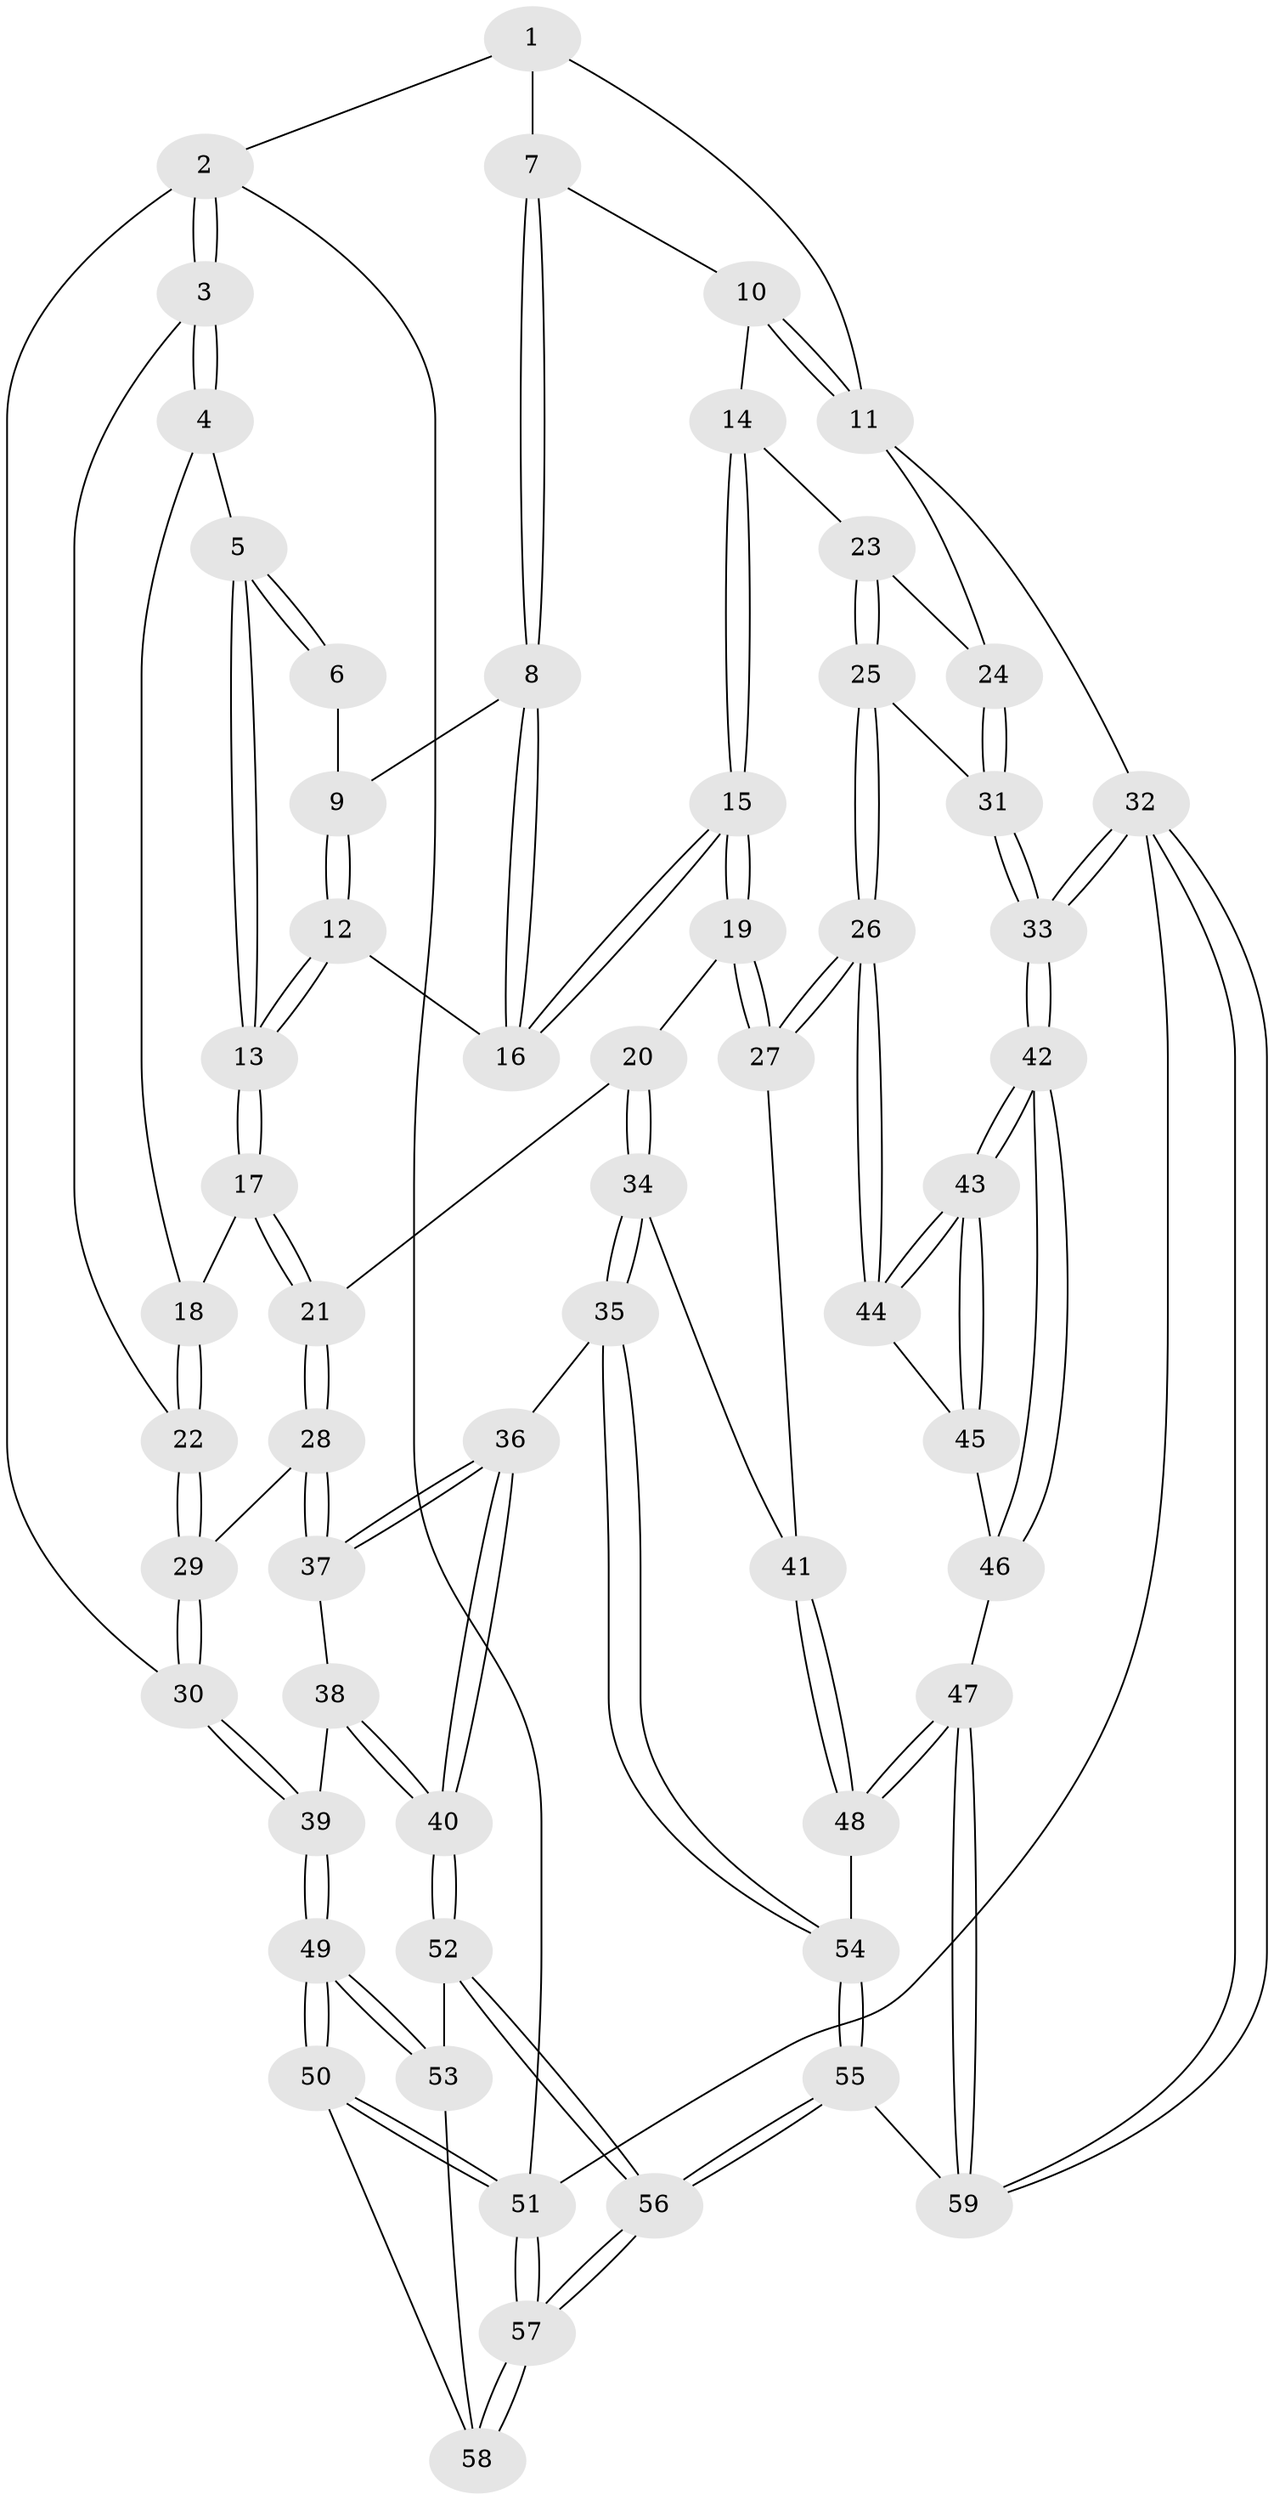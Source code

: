 // coarse degree distribution, {4: 0.5588235294117647, 6: 0.029411764705882353, 5: 0.20588235294117646, 3: 0.17647058823529413, 7: 0.029411764705882353}
// Generated by graph-tools (version 1.1) at 2025/42/03/06/25 10:42:33]
// undirected, 59 vertices, 144 edges
graph export_dot {
graph [start="1"]
  node [color=gray90,style=filled];
  1 [pos="+0.7909978073860063+0"];
  2 [pos="+0+0"];
  3 [pos="+0+0"];
  4 [pos="+0+0"];
  5 [pos="+0.04516874446975859+0"];
  6 [pos="+0.46588809152746113+0"];
  7 [pos="+0.7927180886609176+0"];
  8 [pos="+0.6673514894453924+0.09255899550140591"];
  9 [pos="+0.5565356632391028+0.07996644050531072"];
  10 [pos="+0.8806625759730848+0.06389220591673644"];
  11 [pos="+1+0"];
  12 [pos="+0.4605401297827827+0.19273953705566538"];
  13 [pos="+0.36321450298739427+0.24555725712684504"];
  14 [pos="+0.8855157386527962+0.24330621987982776"];
  15 [pos="+0.767189390888297+0.28077048343599176"];
  16 [pos="+0.7133508264756456+0.21844519615702643"];
  17 [pos="+0.3657042920371511+0.2660881495813465"];
  18 [pos="+0.14929539337479064+0.3440019030923874"];
  19 [pos="+0.6241566300025052+0.5143066658233868"];
  20 [pos="+0.47133538955749404+0.4369313266650969"];
  21 [pos="+0.40136391713822817+0.389208667893104"];
  22 [pos="+0.09843664069341271+0.3985243026442666"];
  23 [pos="+0.9357717153049513+0.2605154376183607"];
  24 [pos="+1+0.28356232711705204"];
  25 [pos="+0.9117466850943691+0.5895309080702669"];
  26 [pos="+0.7718911579137568+0.6374093319300519"];
  27 [pos="+0.6488922401509437+0.5748551456526031"];
  28 [pos="+0.21672447368389933+0.5176665735913683"];
  29 [pos="+0.0946678231317983+0.4708484501675279"];
  30 [pos="+0+0.5577910777320838"];
  31 [pos="+1+0.5812691764456651"];
  32 [pos="+1+1"];
  33 [pos="+1+1"];
  34 [pos="+0.2860178379040951+0.7544705082082093"];
  35 [pos="+0.27251722959255775+0.7621895364236471"];
  36 [pos="+0.24862350782318027+0.7550046007020423"];
  37 [pos="+0.2141850496642498+0.6415613478452419"];
  38 [pos="+0.04889683339135942+0.6413194685832551"];
  39 [pos="+0+0.5749583778319185"];
  40 [pos="+0.15184809740874022+0.8151330010675832"];
  41 [pos="+0.5990804045764464+0.6422613153902795"];
  42 [pos="+1+1"];
  43 [pos="+0.9188376412190525+0.9015593992099299"];
  44 [pos="+0.7965166426799862+0.7086116620382399"];
  45 [pos="+0.684128578316335+0.8986425565992461"];
  46 [pos="+0.6584265716698764+0.9238330318052287"];
  47 [pos="+0.5869949063327259+0.9525108647562479"];
  48 [pos="+0.5400224308150721+0.8724987124421034"];
  49 [pos="+0+0.7323402752072083"];
  50 [pos="+0+0.8946229734290315"];
  51 [pos="+0+1"];
  52 [pos="+0.15061918130857177+0.8160655088077753"];
  53 [pos="+0.09422148515945583+0.8203466165712394"];
  54 [pos="+0.3598554518657695+0.8797540405408322"];
  55 [pos="+0.2892481999847077+1"];
  56 [pos="+0.20077932683648295+1"];
  57 [pos="+0.08217328260290788+1"];
  58 [pos="+0.044337078877078946+0.9393856606401849"];
  59 [pos="+0.5802668567942183+1"];
  1 -- 2;
  1 -- 7;
  1 -- 11;
  2 -- 3;
  2 -- 3;
  2 -- 30;
  2 -- 51;
  3 -- 4;
  3 -- 4;
  3 -- 22;
  4 -- 5;
  4 -- 18;
  5 -- 6;
  5 -- 6;
  5 -- 13;
  5 -- 13;
  6 -- 9;
  7 -- 8;
  7 -- 8;
  7 -- 10;
  8 -- 9;
  8 -- 16;
  8 -- 16;
  9 -- 12;
  9 -- 12;
  10 -- 11;
  10 -- 11;
  10 -- 14;
  11 -- 24;
  11 -- 32;
  12 -- 13;
  12 -- 13;
  12 -- 16;
  13 -- 17;
  13 -- 17;
  14 -- 15;
  14 -- 15;
  14 -- 23;
  15 -- 16;
  15 -- 16;
  15 -- 19;
  15 -- 19;
  17 -- 18;
  17 -- 21;
  17 -- 21;
  18 -- 22;
  18 -- 22;
  19 -- 20;
  19 -- 27;
  19 -- 27;
  20 -- 21;
  20 -- 34;
  20 -- 34;
  21 -- 28;
  21 -- 28;
  22 -- 29;
  22 -- 29;
  23 -- 24;
  23 -- 25;
  23 -- 25;
  24 -- 31;
  24 -- 31;
  25 -- 26;
  25 -- 26;
  25 -- 31;
  26 -- 27;
  26 -- 27;
  26 -- 44;
  26 -- 44;
  27 -- 41;
  28 -- 29;
  28 -- 37;
  28 -- 37;
  29 -- 30;
  29 -- 30;
  30 -- 39;
  30 -- 39;
  31 -- 33;
  31 -- 33;
  32 -- 33;
  32 -- 33;
  32 -- 59;
  32 -- 59;
  32 -- 51;
  33 -- 42;
  33 -- 42;
  34 -- 35;
  34 -- 35;
  34 -- 41;
  35 -- 36;
  35 -- 54;
  35 -- 54;
  36 -- 37;
  36 -- 37;
  36 -- 40;
  36 -- 40;
  37 -- 38;
  38 -- 39;
  38 -- 40;
  38 -- 40;
  39 -- 49;
  39 -- 49;
  40 -- 52;
  40 -- 52;
  41 -- 48;
  41 -- 48;
  42 -- 43;
  42 -- 43;
  42 -- 46;
  42 -- 46;
  43 -- 44;
  43 -- 44;
  43 -- 45;
  43 -- 45;
  44 -- 45;
  45 -- 46;
  46 -- 47;
  47 -- 48;
  47 -- 48;
  47 -- 59;
  47 -- 59;
  48 -- 54;
  49 -- 50;
  49 -- 50;
  49 -- 53;
  49 -- 53;
  50 -- 51;
  50 -- 51;
  50 -- 58;
  51 -- 57;
  51 -- 57;
  52 -- 53;
  52 -- 56;
  52 -- 56;
  53 -- 58;
  54 -- 55;
  54 -- 55;
  55 -- 56;
  55 -- 56;
  55 -- 59;
  56 -- 57;
  56 -- 57;
  57 -- 58;
  57 -- 58;
}

